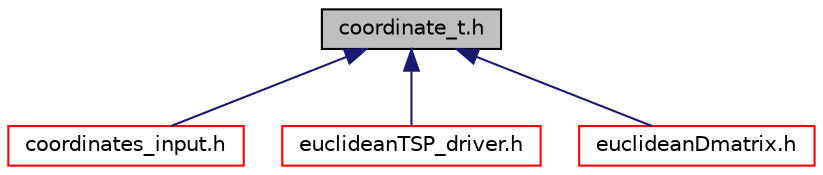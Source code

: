 digraph "coordinate_t.h"
{
  edge [fontname="Helvetica",fontsize="10",labelfontname="Helvetica",labelfontsize="10"];
  node [fontname="Helvetica",fontsize="10",shape=record];
  Node2 [label="coordinate_t.h",height=0.2,width=0.4,color="black", fillcolor="grey75", style="filled", fontcolor="black"];
  Node2 -> Node3 [dir="back",color="midnightblue",fontsize="10",style="solid",fontname="Helvetica"];
  Node3 [label="coordinates_input.h",height=0.2,width=0.4,color="red", fillcolor="white", style="filled",URL="$coordinates__input_8h.html"];
  Node2 -> Node6 [dir="back",color="midnightblue",fontsize="10",style="solid",fontname="Helvetica"];
  Node6 [label="euclideanTSP_driver.h",height=0.2,width=0.4,color="red", fillcolor="white", style="filled",URL="$euclideanTSP__driver_8h.html"];
  Node2 -> Node8 [dir="back",color="midnightblue",fontsize="10",style="solid",fontname="Helvetica"];
  Node8 [label="euclideanDmatrix.h",height=0.2,width=0.4,color="red", fillcolor="white", style="filled",URL="$euclideanDmatrix_8h.html"];
}
